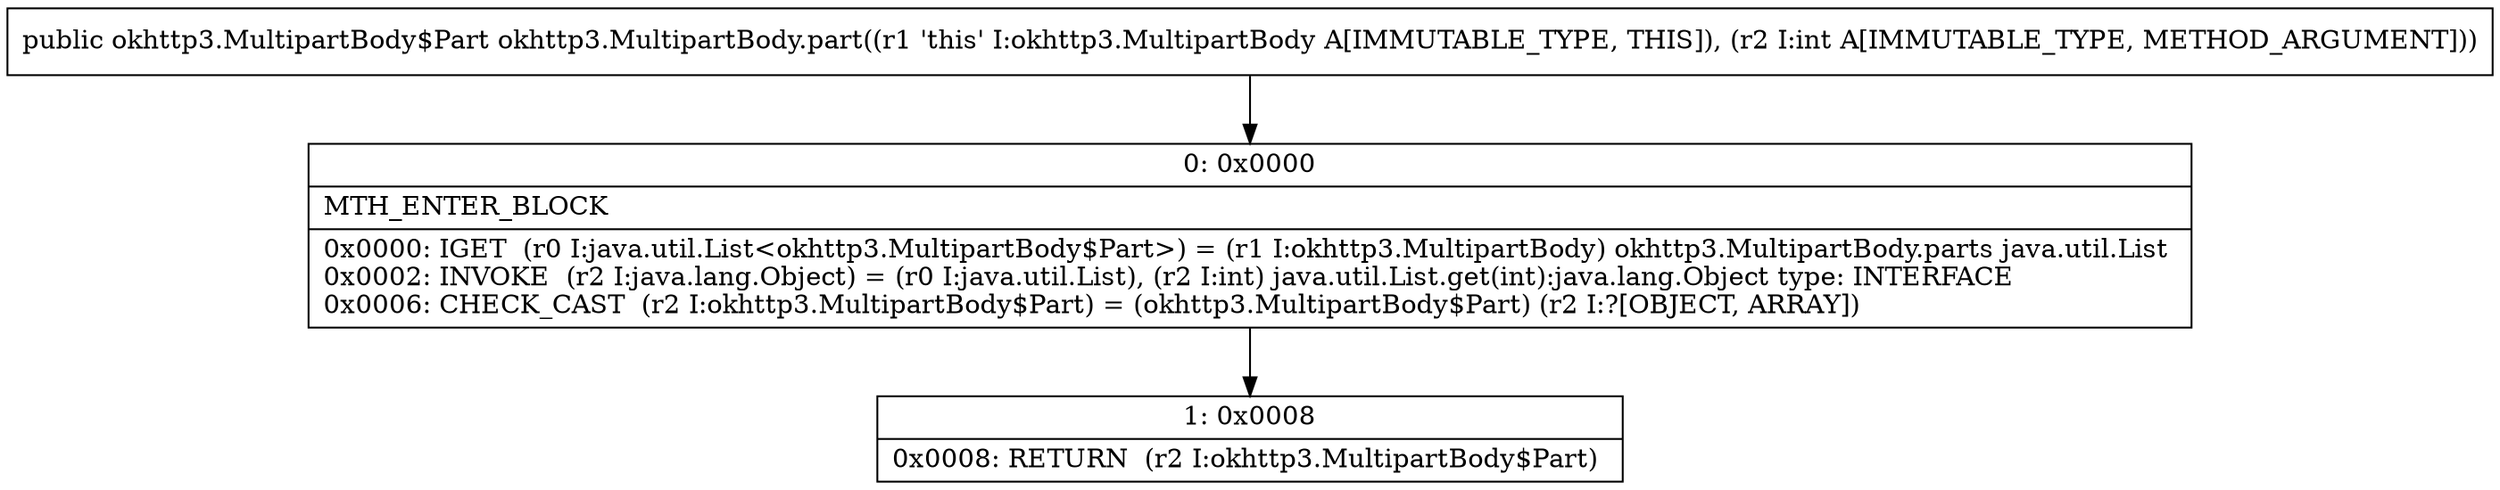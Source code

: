 digraph "CFG forokhttp3.MultipartBody.part(I)Lokhttp3\/MultipartBody$Part;" {
Node_0 [shape=record,label="{0\:\ 0x0000|MTH_ENTER_BLOCK\l|0x0000: IGET  (r0 I:java.util.List\<okhttp3.MultipartBody$Part\>) = (r1 I:okhttp3.MultipartBody) okhttp3.MultipartBody.parts java.util.List \l0x0002: INVOKE  (r2 I:java.lang.Object) = (r0 I:java.util.List), (r2 I:int) java.util.List.get(int):java.lang.Object type: INTERFACE \l0x0006: CHECK_CAST  (r2 I:okhttp3.MultipartBody$Part) = (okhttp3.MultipartBody$Part) (r2 I:?[OBJECT, ARRAY]) \l}"];
Node_1 [shape=record,label="{1\:\ 0x0008|0x0008: RETURN  (r2 I:okhttp3.MultipartBody$Part) \l}"];
MethodNode[shape=record,label="{public okhttp3.MultipartBody$Part okhttp3.MultipartBody.part((r1 'this' I:okhttp3.MultipartBody A[IMMUTABLE_TYPE, THIS]), (r2 I:int A[IMMUTABLE_TYPE, METHOD_ARGUMENT])) }"];
MethodNode -> Node_0;
Node_0 -> Node_1;
}

